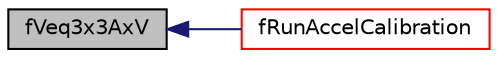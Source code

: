 digraph "fVeq3x3AxV"
{
  edge [fontname="Helvetica",fontsize="10",labelfontname="Helvetica",labelfontsize="10"];
  node [fontname="Helvetica",fontsize="10",shape=record];
  rankdir="LR";
  Node172 [label="fVeq3x3AxV",height=0.2,width=0.4,color="black", fillcolor="grey75", style="filled", fontcolor="black"];
  Node172 -> Node173 [dir="back",color="midnightblue",fontsize="10",style="solid",fontname="Helvetica"];
  Node173 [label="fRunAccelCalibration",height=0.2,width=0.4,color="red", fillcolor="white", style="filled",URL="$precision_accelerometer_8h.html#a2670a39e8be35e9bad5a75d0ec8ca821",tooltip="function runs the precision accelerometer calibration "];
}
